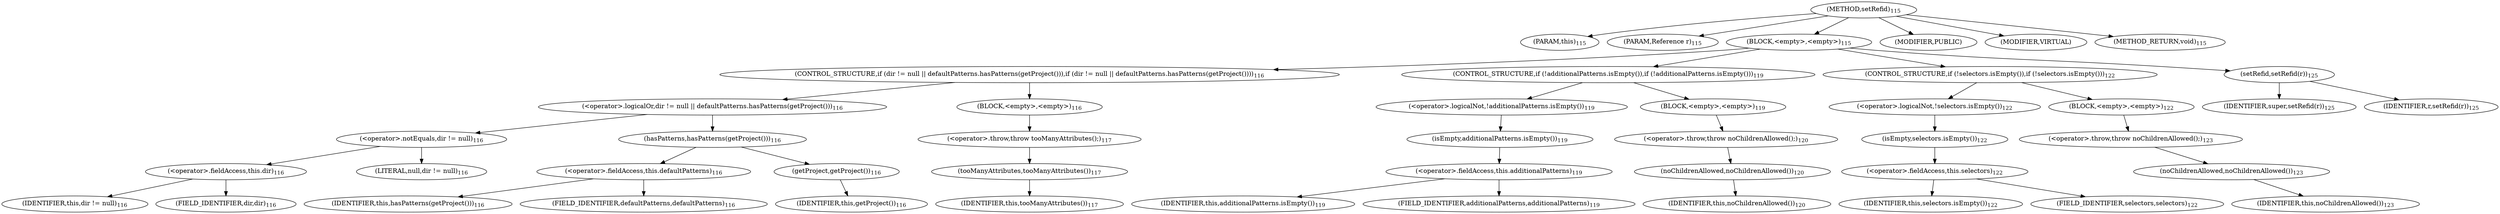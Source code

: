 digraph "setRefid" {  
"317" [label = <(METHOD,setRefid)<SUB>115</SUB>> ]
"15" [label = <(PARAM,this)<SUB>115</SUB>> ]
"318" [label = <(PARAM,Reference r)<SUB>115</SUB>> ]
"319" [label = <(BLOCK,&lt;empty&gt;,&lt;empty&gt;)<SUB>115</SUB>> ]
"320" [label = <(CONTROL_STRUCTURE,if (dir != null || defaultPatterns.hasPatterns(getProject())),if (dir != null || defaultPatterns.hasPatterns(getProject())))<SUB>116</SUB>> ]
"321" [label = <(&lt;operator&gt;.logicalOr,dir != null || defaultPatterns.hasPatterns(getProject()))<SUB>116</SUB>> ]
"322" [label = <(&lt;operator&gt;.notEquals,dir != null)<SUB>116</SUB>> ]
"323" [label = <(&lt;operator&gt;.fieldAccess,this.dir)<SUB>116</SUB>> ]
"324" [label = <(IDENTIFIER,this,dir != null)<SUB>116</SUB>> ]
"325" [label = <(FIELD_IDENTIFIER,dir,dir)<SUB>116</SUB>> ]
"326" [label = <(LITERAL,null,dir != null)<SUB>116</SUB>> ]
"327" [label = <(hasPatterns,hasPatterns(getProject()))<SUB>116</SUB>> ]
"328" [label = <(&lt;operator&gt;.fieldAccess,this.defaultPatterns)<SUB>116</SUB>> ]
"329" [label = <(IDENTIFIER,this,hasPatterns(getProject()))<SUB>116</SUB>> ]
"330" [label = <(FIELD_IDENTIFIER,defaultPatterns,defaultPatterns)<SUB>116</SUB>> ]
"331" [label = <(getProject,getProject())<SUB>116</SUB>> ]
"14" [label = <(IDENTIFIER,this,getProject())<SUB>116</SUB>> ]
"332" [label = <(BLOCK,&lt;empty&gt;,&lt;empty&gt;)<SUB>116</SUB>> ]
"333" [label = <(&lt;operator&gt;.throw,throw tooManyAttributes();)<SUB>117</SUB>> ]
"334" [label = <(tooManyAttributes,tooManyAttributes())<SUB>117</SUB>> ]
"16" [label = <(IDENTIFIER,this,tooManyAttributes())<SUB>117</SUB>> ]
"335" [label = <(CONTROL_STRUCTURE,if (!additionalPatterns.isEmpty()),if (!additionalPatterns.isEmpty()))<SUB>119</SUB>> ]
"336" [label = <(&lt;operator&gt;.logicalNot,!additionalPatterns.isEmpty())<SUB>119</SUB>> ]
"337" [label = <(isEmpty,additionalPatterns.isEmpty())<SUB>119</SUB>> ]
"338" [label = <(&lt;operator&gt;.fieldAccess,this.additionalPatterns)<SUB>119</SUB>> ]
"339" [label = <(IDENTIFIER,this,additionalPatterns.isEmpty())<SUB>119</SUB>> ]
"340" [label = <(FIELD_IDENTIFIER,additionalPatterns,additionalPatterns)<SUB>119</SUB>> ]
"341" [label = <(BLOCK,&lt;empty&gt;,&lt;empty&gt;)<SUB>119</SUB>> ]
"342" [label = <(&lt;operator&gt;.throw,throw noChildrenAllowed();)<SUB>120</SUB>> ]
"343" [label = <(noChildrenAllowed,noChildrenAllowed())<SUB>120</SUB>> ]
"17" [label = <(IDENTIFIER,this,noChildrenAllowed())<SUB>120</SUB>> ]
"344" [label = <(CONTROL_STRUCTURE,if (!selectors.isEmpty()),if (!selectors.isEmpty()))<SUB>122</SUB>> ]
"345" [label = <(&lt;operator&gt;.logicalNot,!selectors.isEmpty())<SUB>122</SUB>> ]
"346" [label = <(isEmpty,selectors.isEmpty())<SUB>122</SUB>> ]
"347" [label = <(&lt;operator&gt;.fieldAccess,this.selectors)<SUB>122</SUB>> ]
"348" [label = <(IDENTIFIER,this,selectors.isEmpty())<SUB>122</SUB>> ]
"349" [label = <(FIELD_IDENTIFIER,selectors,selectors)<SUB>122</SUB>> ]
"350" [label = <(BLOCK,&lt;empty&gt;,&lt;empty&gt;)<SUB>122</SUB>> ]
"351" [label = <(&lt;operator&gt;.throw,throw noChildrenAllowed();)<SUB>123</SUB>> ]
"352" [label = <(noChildrenAllowed,noChildrenAllowed())<SUB>123</SUB>> ]
"18" [label = <(IDENTIFIER,this,noChildrenAllowed())<SUB>123</SUB>> ]
"353" [label = <(setRefid,setRefid(r))<SUB>125</SUB>> ]
"354" [label = <(IDENTIFIER,super,setRefid(r))<SUB>125</SUB>> ]
"355" [label = <(IDENTIFIER,r,setRefid(r))<SUB>125</SUB>> ]
"356" [label = <(MODIFIER,PUBLIC)> ]
"357" [label = <(MODIFIER,VIRTUAL)> ]
"358" [label = <(METHOD_RETURN,void)<SUB>115</SUB>> ]
  "317" -> "15" 
  "317" -> "318" 
  "317" -> "319" 
  "317" -> "356" 
  "317" -> "357" 
  "317" -> "358" 
  "319" -> "320" 
  "319" -> "335" 
  "319" -> "344" 
  "319" -> "353" 
  "320" -> "321" 
  "320" -> "332" 
  "321" -> "322" 
  "321" -> "327" 
  "322" -> "323" 
  "322" -> "326" 
  "323" -> "324" 
  "323" -> "325" 
  "327" -> "328" 
  "327" -> "331" 
  "328" -> "329" 
  "328" -> "330" 
  "331" -> "14" 
  "332" -> "333" 
  "333" -> "334" 
  "334" -> "16" 
  "335" -> "336" 
  "335" -> "341" 
  "336" -> "337" 
  "337" -> "338" 
  "338" -> "339" 
  "338" -> "340" 
  "341" -> "342" 
  "342" -> "343" 
  "343" -> "17" 
  "344" -> "345" 
  "344" -> "350" 
  "345" -> "346" 
  "346" -> "347" 
  "347" -> "348" 
  "347" -> "349" 
  "350" -> "351" 
  "351" -> "352" 
  "352" -> "18" 
  "353" -> "354" 
  "353" -> "355" 
}
